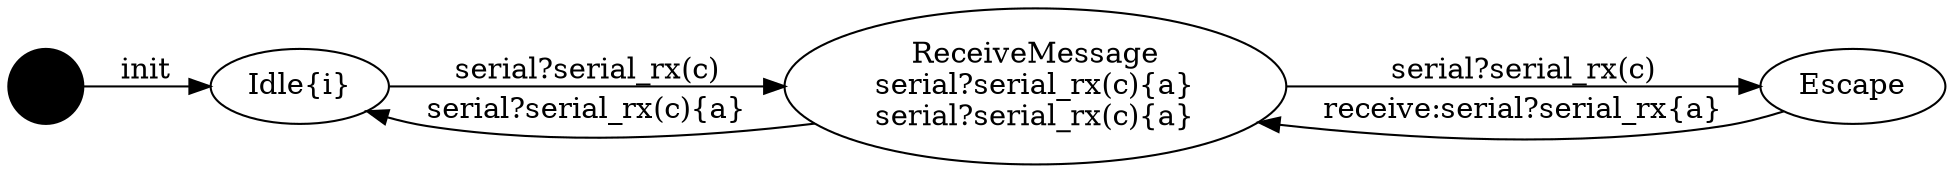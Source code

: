 digraph finite_state_machine {
	rankdir=LR;
	INIT_STATE [shape=circle label = "", style = filled, color = "black"];
		INIT_STATE -> Idle [label="init"];
	Idle [label="Idle{i}", shape = ellipse];
		Idle -> ReceiveMessage [label="serial?serial_rx(c)"];
	ReceiveMessage [label="ReceiveMessage\nserial?serial_rx(c){a}\nserial?serial_rx(c){a}", shape = ellipse];
		ReceiveMessage -> Escape [label="serial?serial_rx(c)"];
		ReceiveMessage -> Idle [label="serial?serial_rx(c){a}"];
	Escape [label="Escape", shape = ellipse];
		Escape -> ReceiveMessage [label="receive:serial?serial_rx{a}"];
}
